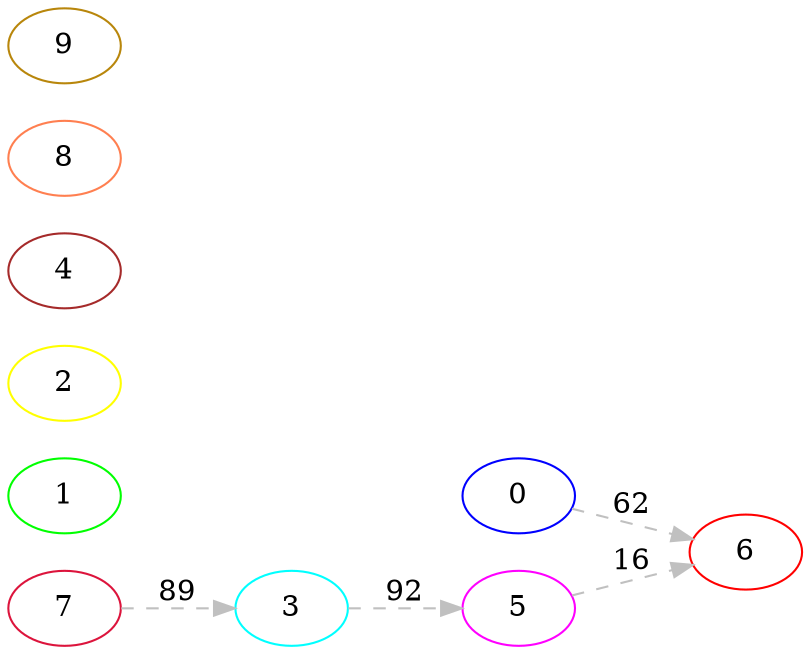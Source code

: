 digraph G {
ranksep = "equally";
rankdir = LR;
{rank = same; 0; };
{rank = same; 6; };
{rank = same; 1; };
{rank = same; 2; };
{rank = same; 3; };
{rank = same; 5; };
{rank = same; };
{rank = same; 4; };
{rank = same; 7; };
{rank = same; };
{rank = same; 8; };
{rank = same; 9; };
6 [color = "red"];
0 [color = "blue"];
1 [color = "green"];
2 [color = "yellow"];
5 [color = "magenta"];
3 [color = "aqua"];
4 [color = "brown"];
7 [color = "crimson"];
8 [color = "coral"];
9 [color = "darkgoldenrod"];
0->6[label="62" color = "grey" style = "dashed"];
6
1
2
3->5[label="92" color = "grey" style = "dashed"];
5->6[label="16" color = "grey" style = "dashed"];
4
7->3[label="89" color = "grey" style = "dashed"];
8
9
}
